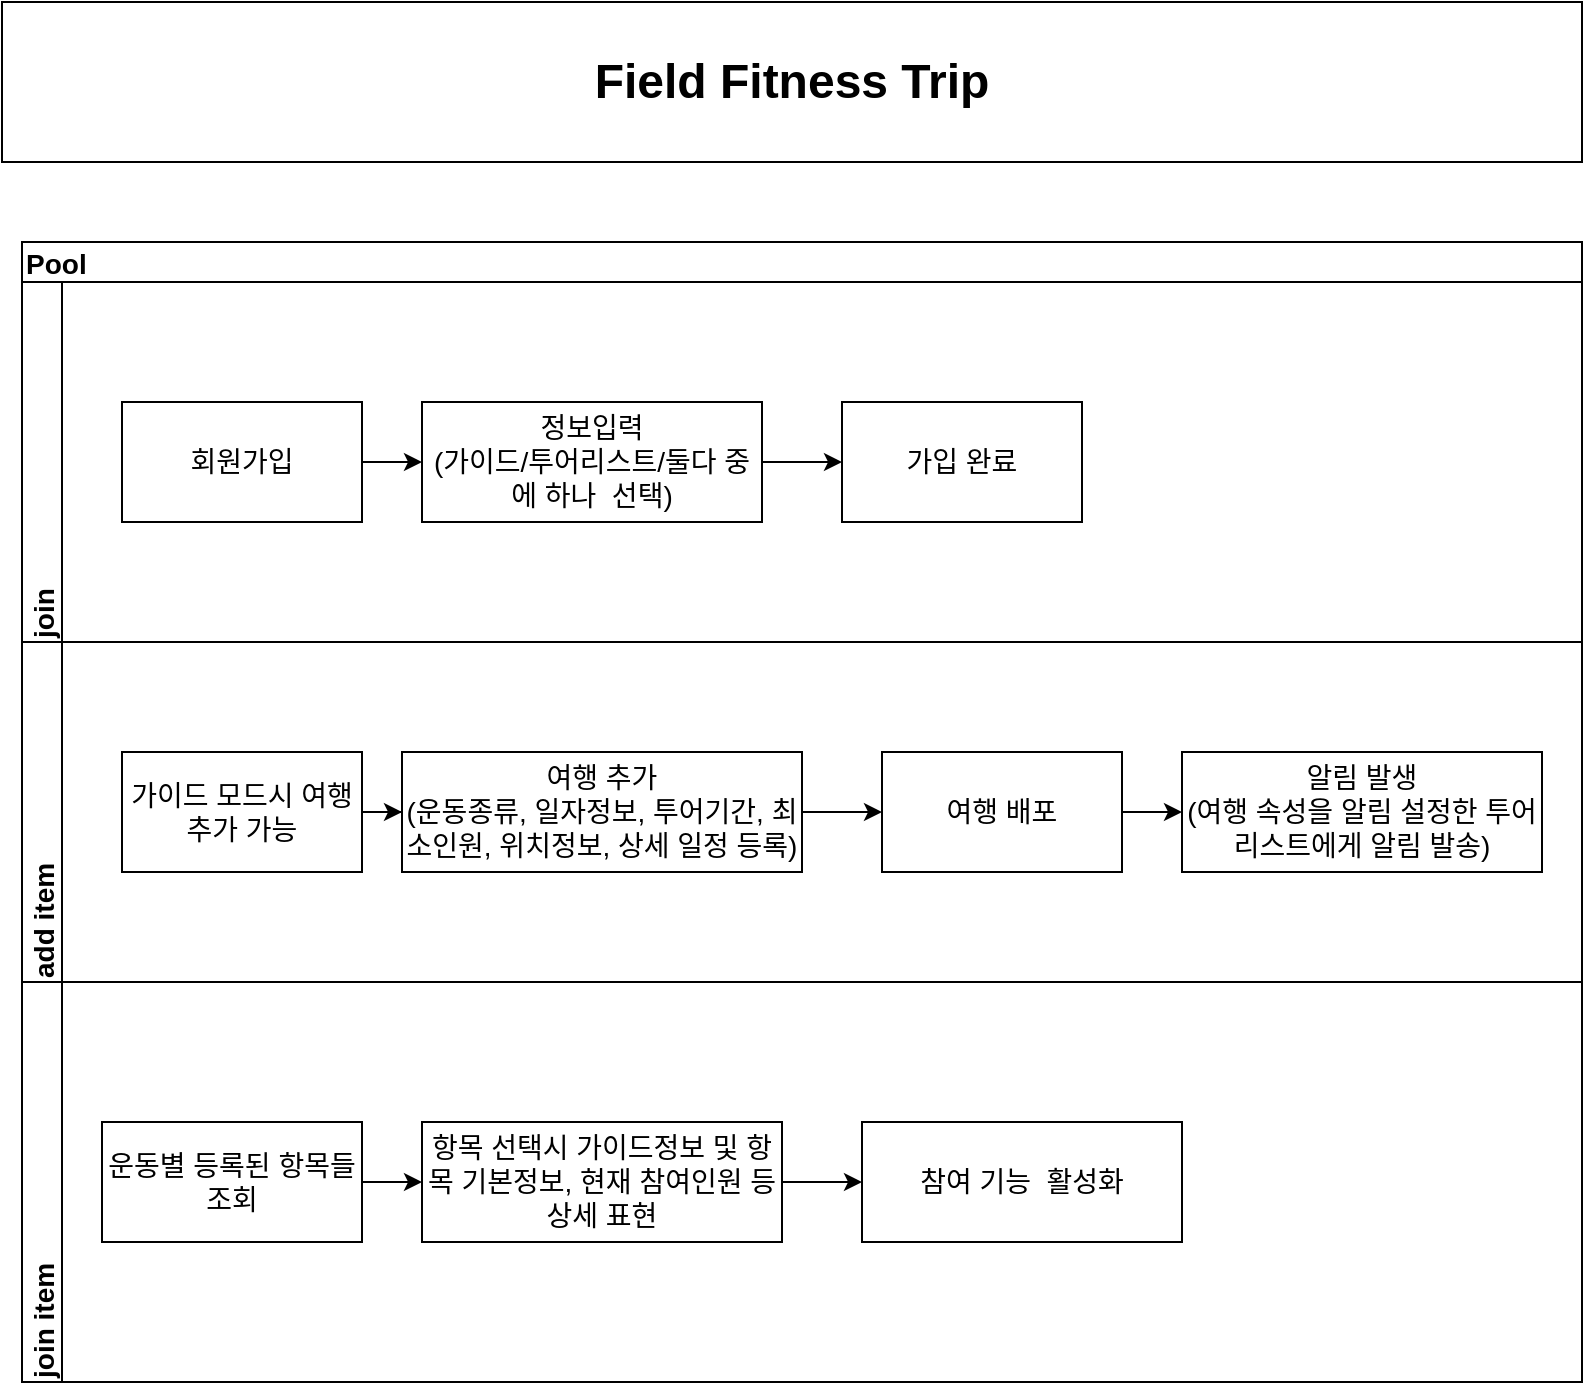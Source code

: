<mxfile version="15.5.9" type="github">
  <diagram id="kgpKYQtTHZ0yAKxKKP6v" name="Page-1">
    <mxGraphModel dx="1422" dy="882" grid="1" gridSize="10" guides="1" tooltips="1" connect="1" arrows="1" fold="1" page="1" pageScale="1" pageWidth="850" pageHeight="1100" math="0" shadow="0">
      <root>
        <mxCell id="0" />
        <mxCell id="1" parent="0" />
        <mxCell id="JTeI7WwKM75051Vj8dwf-1" value="&lt;font style=&quot;font-size: 24px&quot;&gt;&lt;b&gt;Field Fitness Trip&lt;/b&gt;&lt;/font&gt;" style="rounded=0;whiteSpace=wrap;html=1;" vertex="1" parent="1">
          <mxGeometry x="30" y="30" width="790" height="80" as="geometry" />
        </mxCell>
        <mxCell id="JTeI7WwKM75051Vj8dwf-5" value="Pool" style="swimlane;childLayout=stackLayout;resizeParent=1;resizeParentMax=0;horizontal=1;startSize=20;horizontalStack=0;fontSize=14;align=left;" vertex="1" parent="1">
          <mxGeometry x="40" y="150" width="780" height="570" as="geometry" />
        </mxCell>
        <mxCell id="JTeI7WwKM75051Vj8dwf-6" value="join" style="swimlane;startSize=20;horizontal=0;fontSize=14;align=left;" vertex="1" parent="JTeI7WwKM75051Vj8dwf-5">
          <mxGeometry y="20" width="780" height="180" as="geometry" />
        </mxCell>
        <mxCell id="JTeI7WwKM75051Vj8dwf-15" value="" style="edgeStyle=orthogonalEdgeStyle;rounded=0;orthogonalLoop=1;jettySize=auto;html=1;fontSize=14;" edge="1" parent="JTeI7WwKM75051Vj8dwf-6" source="JTeI7WwKM75051Vj8dwf-12" target="JTeI7WwKM75051Vj8dwf-13">
          <mxGeometry relative="1" as="geometry" />
        </mxCell>
        <mxCell id="JTeI7WwKM75051Vj8dwf-12" value="회원가입" style="rounded=0;whiteSpace=wrap;html=1;fontSize=14;align=center;" vertex="1" parent="JTeI7WwKM75051Vj8dwf-6">
          <mxGeometry x="50" y="60" width="120" height="60" as="geometry" />
        </mxCell>
        <mxCell id="JTeI7WwKM75051Vj8dwf-16" value="" style="edgeStyle=orthogonalEdgeStyle;rounded=0;orthogonalLoop=1;jettySize=auto;html=1;fontSize=14;" edge="1" parent="JTeI7WwKM75051Vj8dwf-6" source="JTeI7WwKM75051Vj8dwf-13" target="JTeI7WwKM75051Vj8dwf-14">
          <mxGeometry relative="1" as="geometry" />
        </mxCell>
        <mxCell id="JTeI7WwKM75051Vj8dwf-13" value="정보입력&lt;br&gt;(가이드/투어리스트/둘다 중에 하나&amp;nbsp; 선택)" style="rounded=0;whiteSpace=wrap;html=1;fontSize=14;align=center;" vertex="1" parent="JTeI7WwKM75051Vj8dwf-6">
          <mxGeometry x="200" y="60" width="170" height="60" as="geometry" />
        </mxCell>
        <mxCell id="JTeI7WwKM75051Vj8dwf-14" value="가입 완료" style="rounded=0;whiteSpace=wrap;html=1;fontSize=14;align=center;" vertex="1" parent="JTeI7WwKM75051Vj8dwf-6">
          <mxGeometry x="410" y="60" width="120" height="60" as="geometry" />
        </mxCell>
        <mxCell id="JTeI7WwKM75051Vj8dwf-7" value="add item" style="swimlane;startSize=20;horizontal=0;fontSize=14;align=left;" vertex="1" parent="JTeI7WwKM75051Vj8dwf-5">
          <mxGeometry y="200" width="780" height="170" as="geometry" />
        </mxCell>
        <mxCell id="JTeI7WwKM75051Vj8dwf-19" value="" style="edgeStyle=orthogonalEdgeStyle;rounded=0;orthogonalLoop=1;jettySize=auto;html=1;fontSize=14;" edge="1" parent="JTeI7WwKM75051Vj8dwf-7" source="JTeI7WwKM75051Vj8dwf-17" target="JTeI7WwKM75051Vj8dwf-18">
          <mxGeometry relative="1" as="geometry" />
        </mxCell>
        <mxCell id="JTeI7WwKM75051Vj8dwf-17" value="가이드 모드시 여행 추가 가능" style="rounded=0;whiteSpace=wrap;html=1;fontSize=14;align=center;" vertex="1" parent="JTeI7WwKM75051Vj8dwf-7">
          <mxGeometry x="50" y="55" width="120" height="60" as="geometry" />
        </mxCell>
        <mxCell id="JTeI7WwKM75051Vj8dwf-21" value="" style="edgeStyle=orthogonalEdgeStyle;rounded=0;orthogonalLoop=1;jettySize=auto;html=1;fontSize=14;" edge="1" parent="JTeI7WwKM75051Vj8dwf-7" source="JTeI7WwKM75051Vj8dwf-18" target="JTeI7WwKM75051Vj8dwf-20">
          <mxGeometry relative="1" as="geometry" />
        </mxCell>
        <mxCell id="JTeI7WwKM75051Vj8dwf-18" value="여행 추가&lt;br&gt;(운동종류, 일자정보, 투어기간, 최소인원, 위치정보, 상세 일정 등록)" style="rounded=0;whiteSpace=wrap;html=1;fontSize=14;align=center;" vertex="1" parent="JTeI7WwKM75051Vj8dwf-7">
          <mxGeometry x="190" y="55" width="200" height="60" as="geometry" />
        </mxCell>
        <mxCell id="JTeI7WwKM75051Vj8dwf-20" value="여행 배포" style="rounded=0;whiteSpace=wrap;html=1;fontSize=14;align=center;" vertex="1" parent="JTeI7WwKM75051Vj8dwf-7">
          <mxGeometry x="430" y="55" width="120" height="60" as="geometry" />
        </mxCell>
        <mxCell id="JTeI7WwKM75051Vj8dwf-8" value="join item" style="swimlane;startSize=20;horizontal=0;fontSize=14;align=left;" vertex="1" parent="JTeI7WwKM75051Vj8dwf-5">
          <mxGeometry y="370" width="780" height="200" as="geometry" />
        </mxCell>
        <mxCell id="JTeI7WwKM75051Vj8dwf-27" value="운동별 등록된 항목들 조회" style="rounded=0;whiteSpace=wrap;html=1;fontSize=14;align=center;" vertex="1" parent="JTeI7WwKM75051Vj8dwf-8">
          <mxGeometry x="40" y="70" width="130" height="60" as="geometry" />
        </mxCell>
        <mxCell id="JTeI7WwKM75051Vj8dwf-25" value="알림 발생&lt;br&gt;(여행 속성을 알림 설정한 투어리스트에게 알림 발송)" style="rounded=0;whiteSpace=wrap;html=1;fontSize=14;align=center;" vertex="1" parent="1">
          <mxGeometry x="620" y="405" width="180" height="60" as="geometry" />
        </mxCell>
        <mxCell id="JTeI7WwKM75051Vj8dwf-26" value="" style="edgeStyle=orthogonalEdgeStyle;rounded=0;orthogonalLoop=1;jettySize=auto;html=1;fontSize=14;" edge="1" parent="1" source="JTeI7WwKM75051Vj8dwf-20" target="JTeI7WwKM75051Vj8dwf-25">
          <mxGeometry relative="1" as="geometry" />
        </mxCell>
        <mxCell id="JTeI7WwKM75051Vj8dwf-31" value="" style="edgeStyle=orthogonalEdgeStyle;rounded=0;orthogonalLoop=1;jettySize=auto;html=1;fontSize=14;" edge="1" parent="1" source="JTeI7WwKM75051Vj8dwf-28" target="JTeI7WwKM75051Vj8dwf-30">
          <mxGeometry relative="1" as="geometry" />
        </mxCell>
        <mxCell id="JTeI7WwKM75051Vj8dwf-28" value="항목 선택시 가이드정보 및 항목 기본정보, 현재 참여인원 등 상세 표현" style="rounded=0;whiteSpace=wrap;html=1;fontSize=14;align=center;" vertex="1" parent="1">
          <mxGeometry x="240" y="590" width="180" height="60" as="geometry" />
        </mxCell>
        <mxCell id="JTeI7WwKM75051Vj8dwf-29" value="" style="edgeStyle=orthogonalEdgeStyle;rounded=0;orthogonalLoop=1;jettySize=auto;html=1;fontSize=14;" edge="1" parent="1" source="JTeI7WwKM75051Vj8dwf-27" target="JTeI7WwKM75051Vj8dwf-28">
          <mxGeometry relative="1" as="geometry" />
        </mxCell>
        <mxCell id="JTeI7WwKM75051Vj8dwf-30" value="참여 기능&amp;nbsp; 활성화" style="rounded=0;whiteSpace=wrap;html=1;fontSize=14;align=center;" vertex="1" parent="1">
          <mxGeometry x="460" y="590" width="160" height="60" as="geometry" />
        </mxCell>
      </root>
    </mxGraphModel>
  </diagram>
</mxfile>
